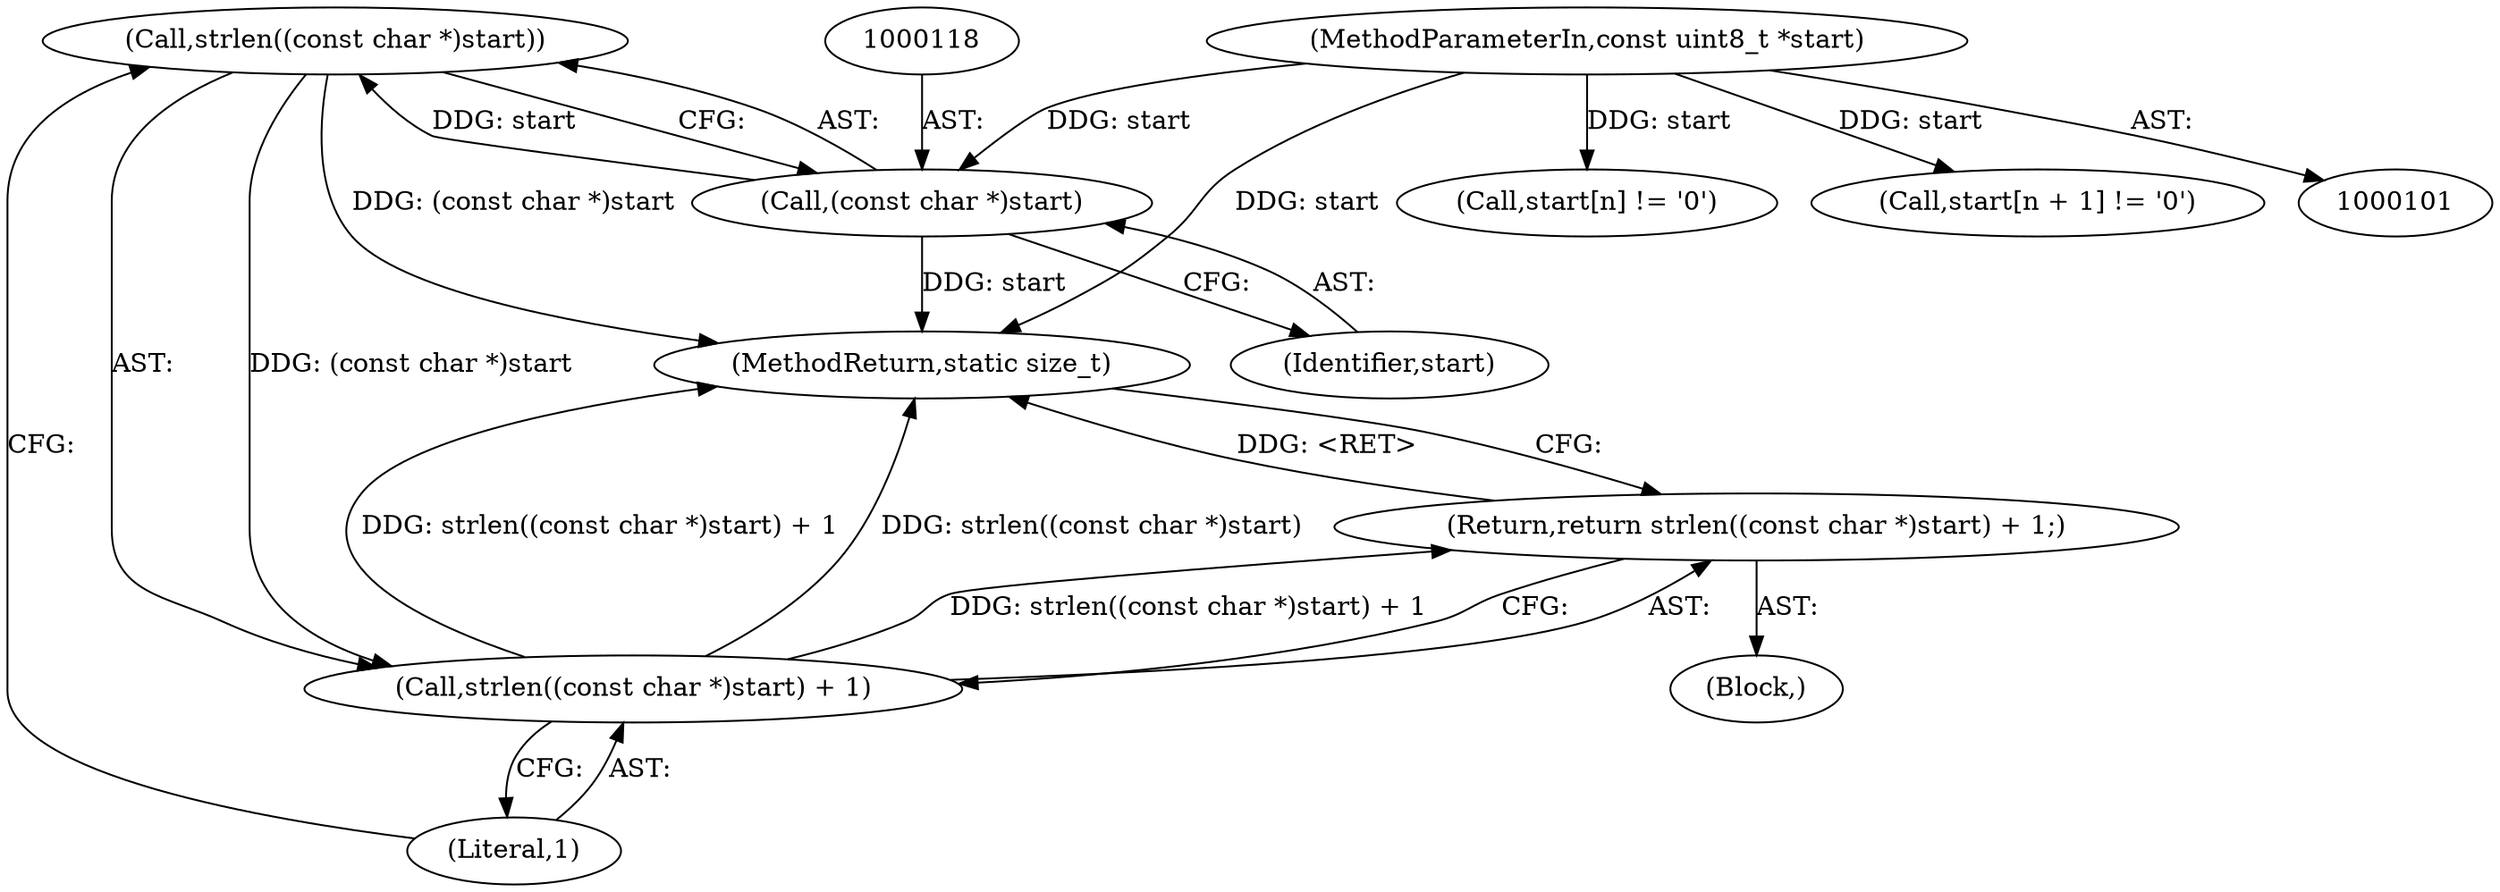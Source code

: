 digraph "1_Android_7a3246b870ddd11861eda2ab458b11d723c7f62c@API" {
"1000116" [label="(Call,strlen((const char *)start))"];
"1000117" [label="(Call,(const char *)start)"];
"1000102" [label="(MethodParameterIn,const uint8_t *start)"];
"1000115" [label="(Call,strlen((const char *)start) + 1)"];
"1000114" [label="(Return,return strlen((const char *)start) + 1;)"];
"1000114" [label="(Return,return strlen((const char *)start) + 1;)"];
"1000113" [label="(Block,)"];
"1000120" [label="(Literal,1)"];
"1000116" [label="(Call,strlen((const char *)start))"];
"1000147" [label="(MethodReturn,static size_t)"];
"1000102" [label="(MethodParameterIn,const uint8_t *start)"];
"1000127" [label="(Call,start[n] != '\0')"];
"1000117" [label="(Call,(const char *)start)"];
"1000119" [label="(Identifier,start)"];
"1000132" [label="(Call,start[n + 1] != '\0')"];
"1000115" [label="(Call,strlen((const char *)start) + 1)"];
"1000116" -> "1000115"  [label="AST: "];
"1000116" -> "1000117"  [label="CFG: "];
"1000117" -> "1000116"  [label="AST: "];
"1000120" -> "1000116"  [label="CFG: "];
"1000116" -> "1000147"  [label="DDG: (const char *)start"];
"1000116" -> "1000115"  [label="DDG: (const char *)start"];
"1000117" -> "1000116"  [label="DDG: start"];
"1000117" -> "1000119"  [label="CFG: "];
"1000118" -> "1000117"  [label="AST: "];
"1000119" -> "1000117"  [label="AST: "];
"1000117" -> "1000147"  [label="DDG: start"];
"1000102" -> "1000117"  [label="DDG: start"];
"1000102" -> "1000101"  [label="AST: "];
"1000102" -> "1000147"  [label="DDG: start"];
"1000102" -> "1000127"  [label="DDG: start"];
"1000102" -> "1000132"  [label="DDG: start"];
"1000115" -> "1000114"  [label="AST: "];
"1000115" -> "1000120"  [label="CFG: "];
"1000120" -> "1000115"  [label="AST: "];
"1000114" -> "1000115"  [label="CFG: "];
"1000115" -> "1000147"  [label="DDG: strlen((const char *)start) + 1"];
"1000115" -> "1000147"  [label="DDG: strlen((const char *)start)"];
"1000115" -> "1000114"  [label="DDG: strlen((const char *)start) + 1"];
"1000114" -> "1000113"  [label="AST: "];
"1000147" -> "1000114"  [label="CFG: "];
"1000114" -> "1000147"  [label="DDG: <RET>"];
}
